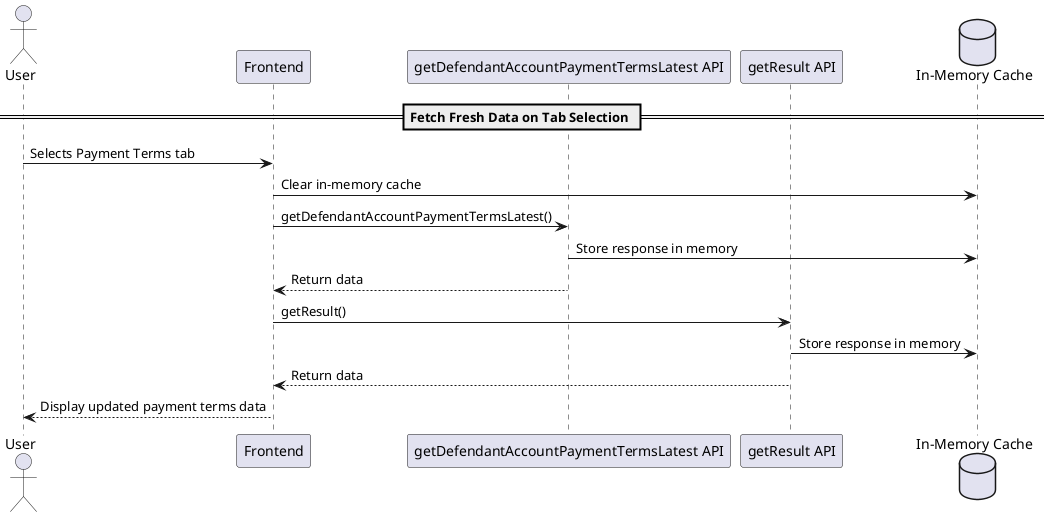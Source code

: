@startuml
actor User
participant "Frontend" as Frontend
participant "getDefendantAccountPaymentTermsLatest API" as API
participant "getResult API" as API2
database "In-Memory Cache" as Cache

== Fetch Fresh Data on Tab Selection ==

User -> Frontend : Selects Payment Terms tab
Frontend -> Cache : Clear in-memory cache
Frontend -> API : getDefendantAccountPaymentTermsLatest()
API -> Cache : Store response in memory
API --> Frontend : Return data
Frontend -> API2 : getResult()
API2 -> Cache : Store response in memory
API2 --> Frontend : Return data
Frontend --> User : Display updated payment terms data
@enduml
